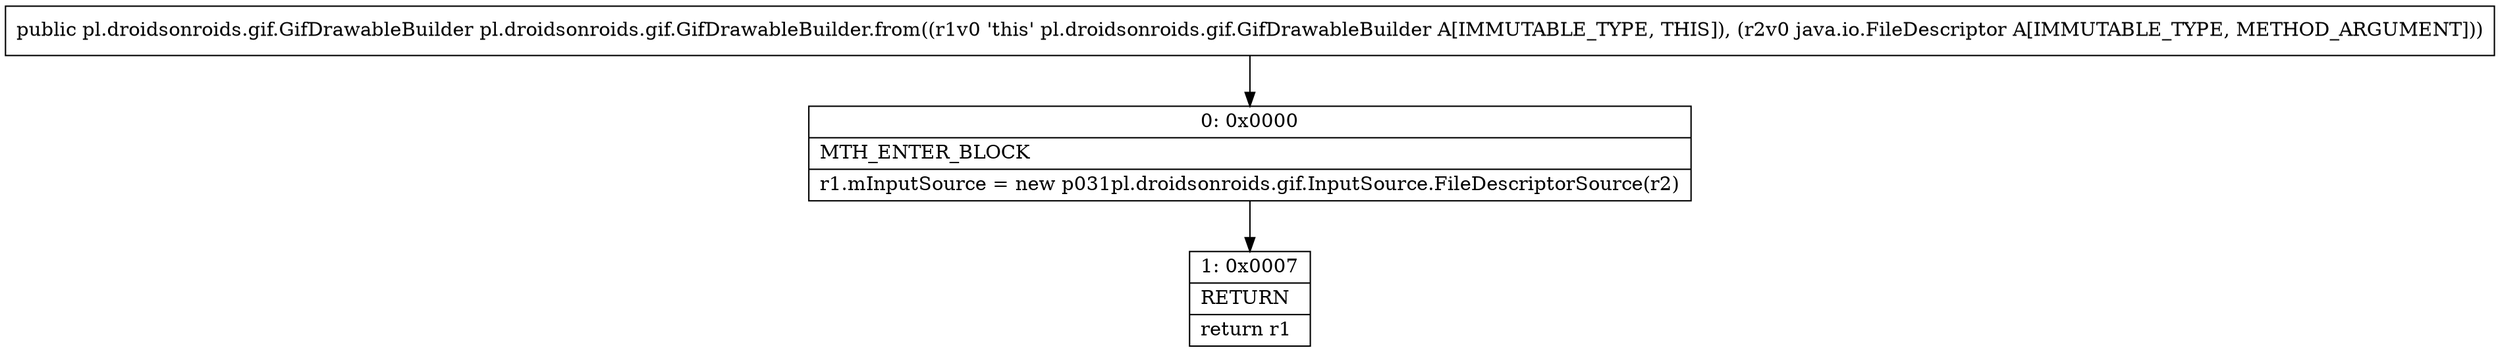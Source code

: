 digraph "CFG forpl.droidsonroids.gif.GifDrawableBuilder.from(Ljava\/io\/FileDescriptor;)Lpl\/droidsonroids\/gif\/GifDrawableBuilder;" {
Node_0 [shape=record,label="{0\:\ 0x0000|MTH_ENTER_BLOCK\l|r1.mInputSource = new p031pl.droidsonroids.gif.InputSource.FileDescriptorSource(r2)\l}"];
Node_1 [shape=record,label="{1\:\ 0x0007|RETURN\l|return r1\l}"];
MethodNode[shape=record,label="{public pl.droidsonroids.gif.GifDrawableBuilder pl.droidsonroids.gif.GifDrawableBuilder.from((r1v0 'this' pl.droidsonroids.gif.GifDrawableBuilder A[IMMUTABLE_TYPE, THIS]), (r2v0 java.io.FileDescriptor A[IMMUTABLE_TYPE, METHOD_ARGUMENT])) }"];
MethodNode -> Node_0;
Node_0 -> Node_1;
}

